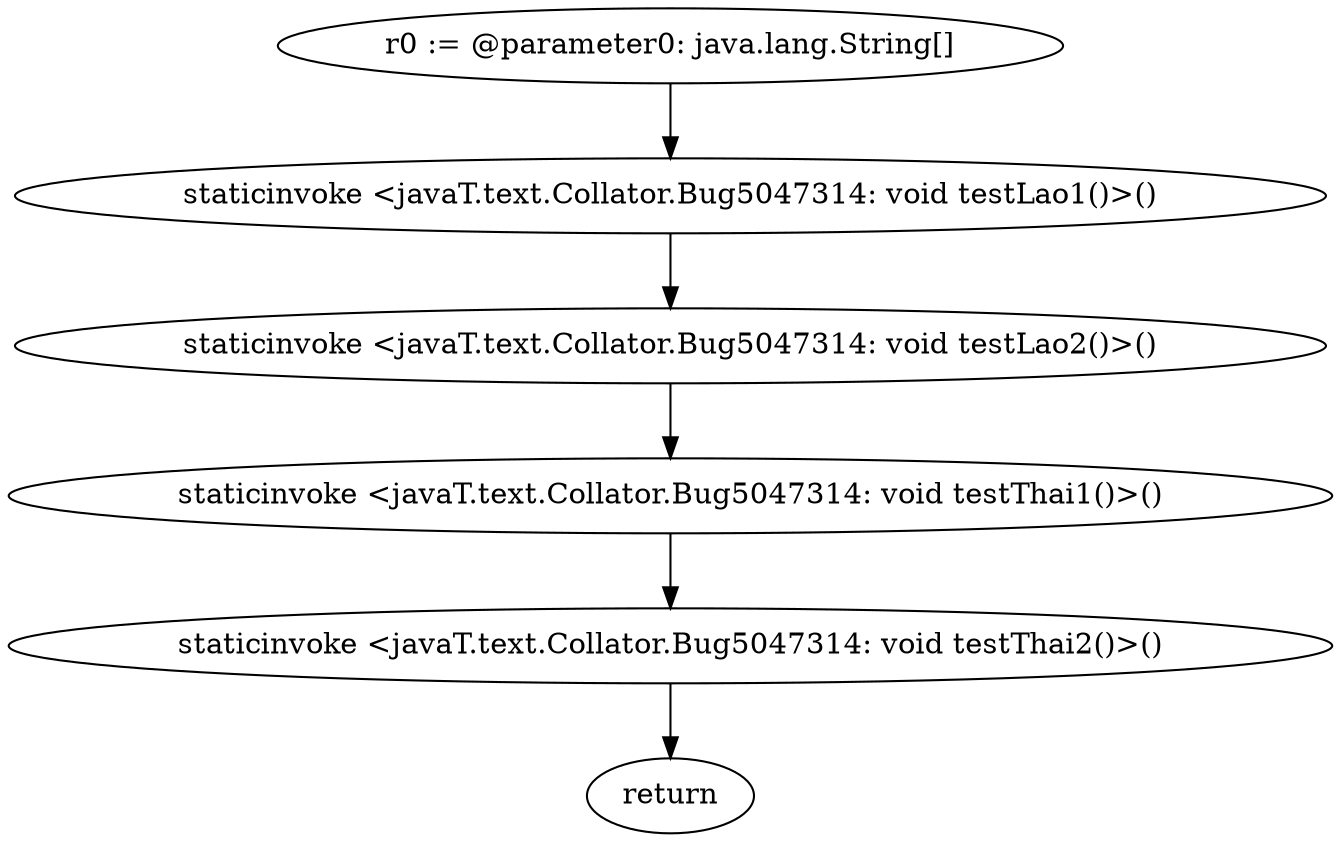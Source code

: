 digraph "unitGraph" {
    "r0 := @parameter0: java.lang.String[]"
    "staticinvoke <javaT.text.Collator.Bug5047314: void testLao1()>()"
    "staticinvoke <javaT.text.Collator.Bug5047314: void testLao2()>()"
    "staticinvoke <javaT.text.Collator.Bug5047314: void testThai1()>()"
    "staticinvoke <javaT.text.Collator.Bug5047314: void testThai2()>()"
    "return"
    "r0 := @parameter0: java.lang.String[]"->"staticinvoke <javaT.text.Collator.Bug5047314: void testLao1()>()";
    "staticinvoke <javaT.text.Collator.Bug5047314: void testLao1()>()"->"staticinvoke <javaT.text.Collator.Bug5047314: void testLao2()>()";
    "staticinvoke <javaT.text.Collator.Bug5047314: void testLao2()>()"->"staticinvoke <javaT.text.Collator.Bug5047314: void testThai1()>()";
    "staticinvoke <javaT.text.Collator.Bug5047314: void testThai1()>()"->"staticinvoke <javaT.text.Collator.Bug5047314: void testThai2()>()";
    "staticinvoke <javaT.text.Collator.Bug5047314: void testThai2()>()"->"return";
}
